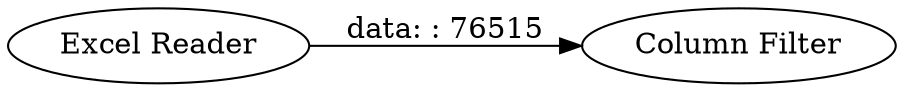 digraph {
	"5730625117232833054_2" [label="Column Filter"]
	"5730625117232833054_1" [label="Excel Reader"]
	"5730625117232833054_1" -> "5730625117232833054_2" [label="data: : 76515"]
	rankdir=LR
}
